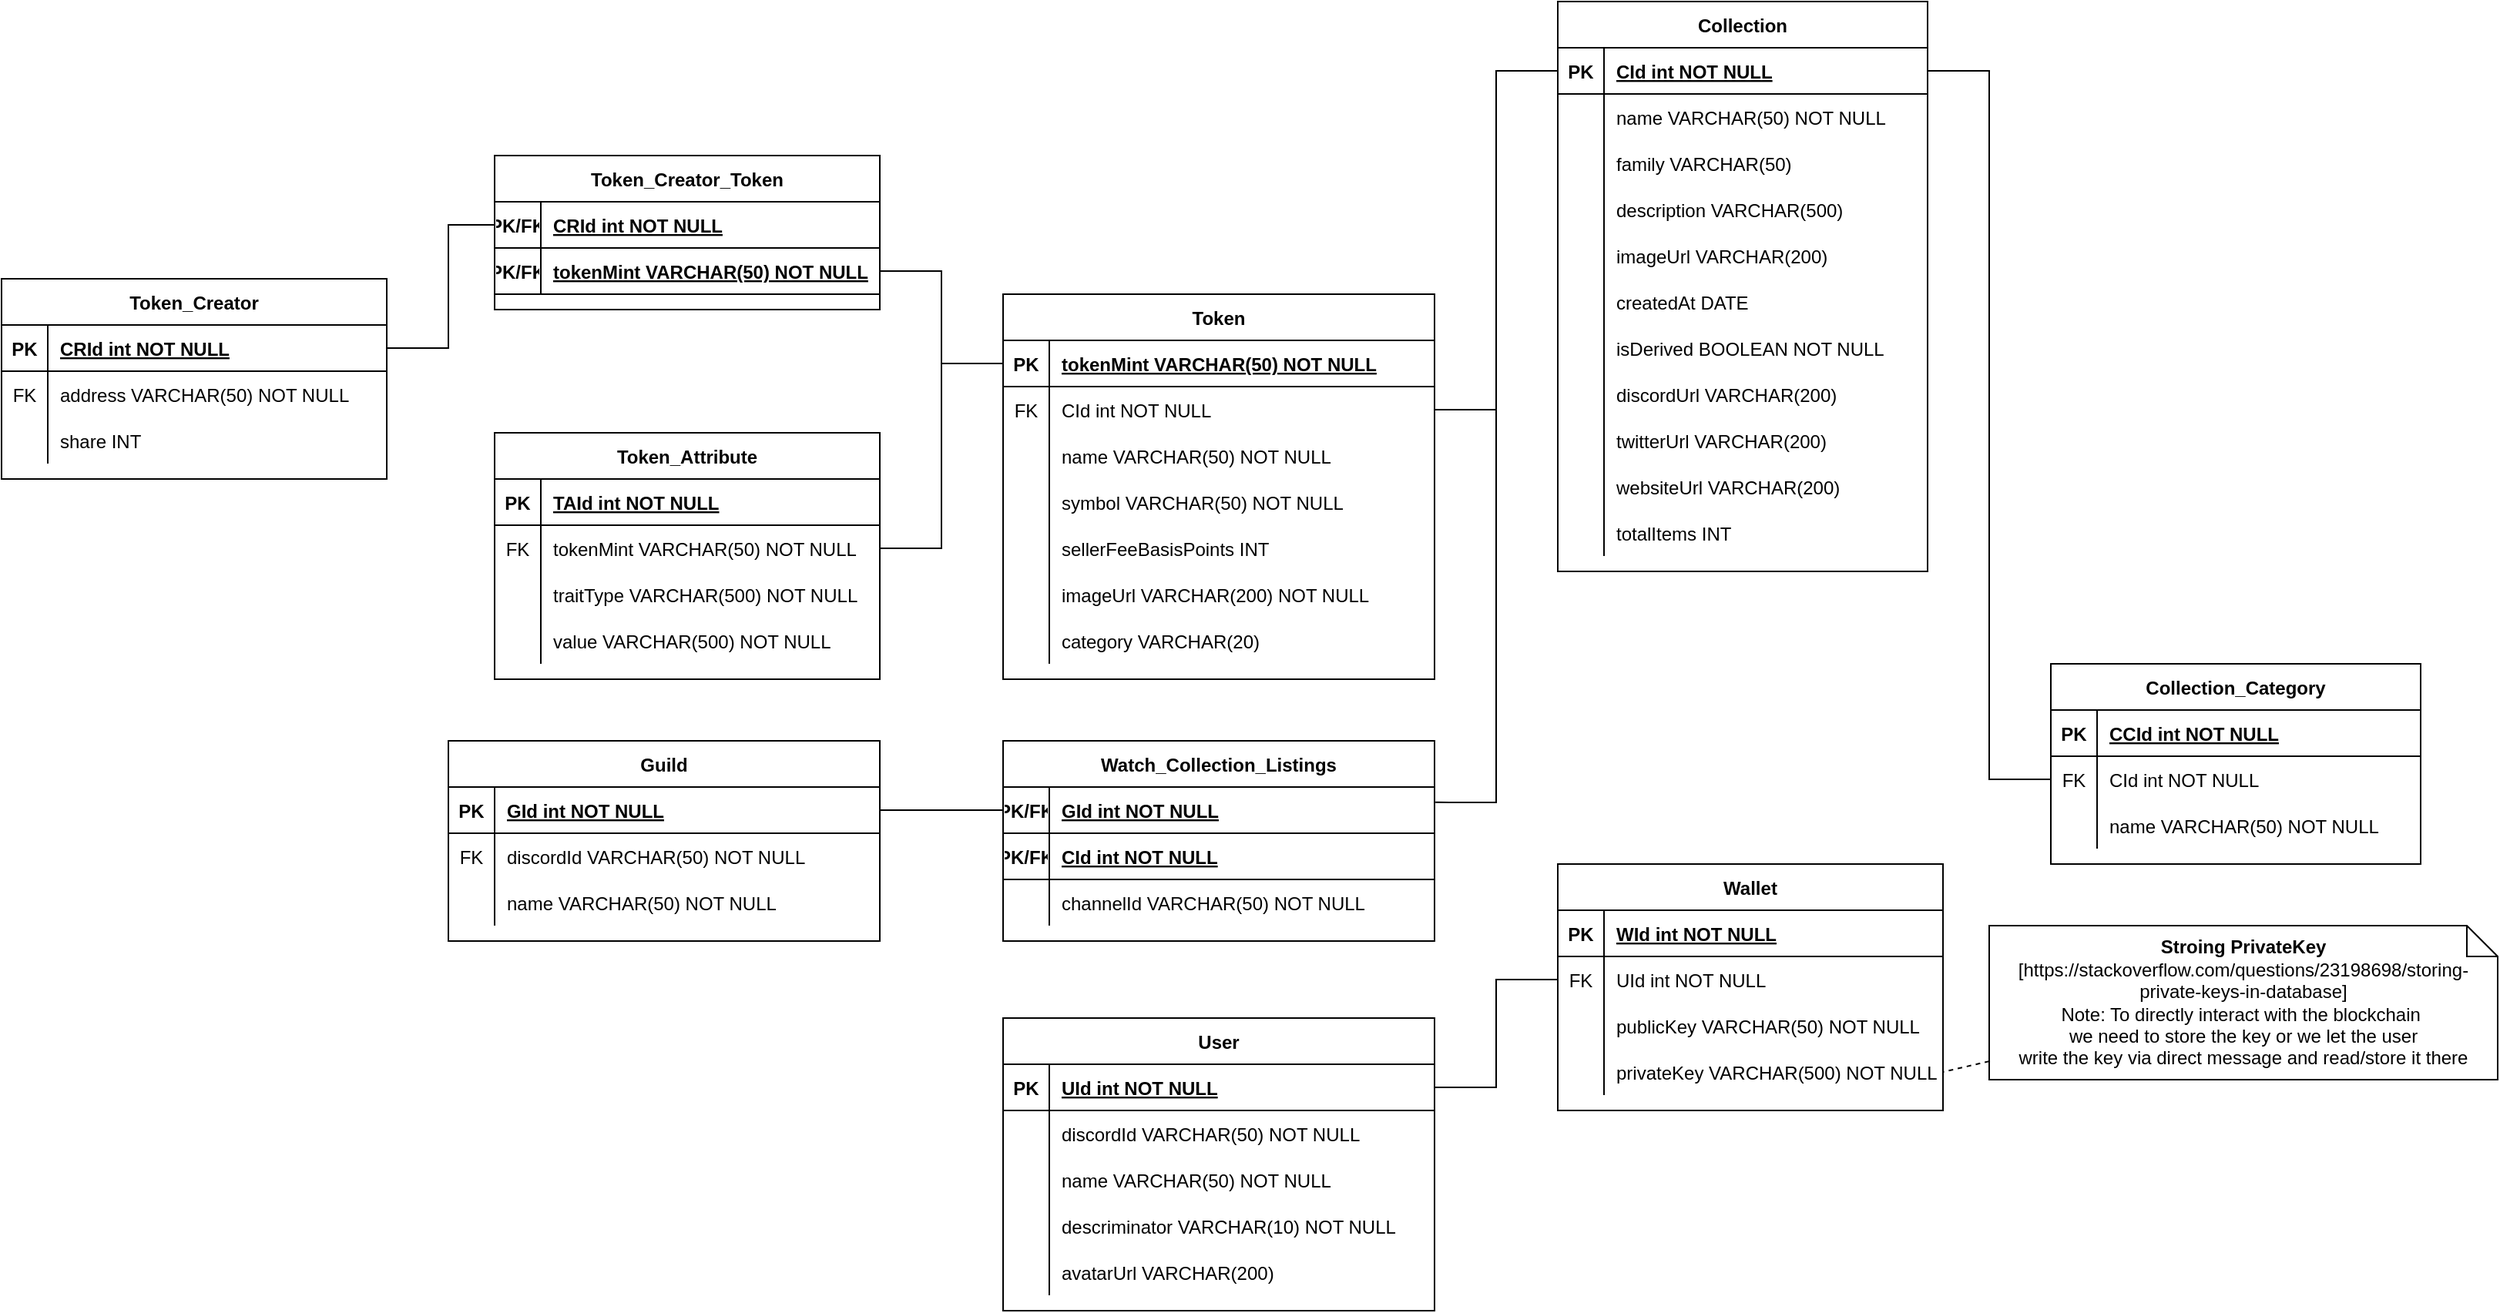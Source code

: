 <mxfile version="18.1.3" type="device"><diagram id="R2lEEEUBdFMjLlhIrx00" name="Page-1"><mxGraphModel dx="3478" dy="1081" grid="1" gridSize="10" guides="1" tooltips="1" connect="1" arrows="1" fold="1" page="1" pageScale="1" pageWidth="850" pageHeight="1100" math="0" shadow="0" extFonts="Permanent Marker^https://fonts.googleapis.com/css?family=Permanent+Marker"><root><mxCell id="0"/><mxCell id="1" parent="0"/><mxCell id="C-vyLk0tnHw3VtMMgP7b-2" value="Token" style="shape=table;startSize=30;container=1;collapsible=1;childLayout=tableLayout;fixedRows=1;rowLines=0;fontStyle=1;align=center;resizeLast=1;" parent="1" vertex="1"><mxGeometry x="-280" y="230" width="280" height="250" as="geometry"/></mxCell><mxCell id="C-vyLk0tnHw3VtMMgP7b-3" value="" style="shape=partialRectangle;collapsible=0;dropTarget=0;pointerEvents=0;fillColor=none;points=[[0,0.5],[1,0.5]];portConstraint=eastwest;top=0;left=0;right=0;bottom=1;" parent="C-vyLk0tnHw3VtMMgP7b-2" vertex="1"><mxGeometry y="30" width="280" height="30" as="geometry"/></mxCell><mxCell id="C-vyLk0tnHw3VtMMgP7b-4" value="PK" style="shape=partialRectangle;overflow=hidden;connectable=0;fillColor=none;top=0;left=0;bottom=0;right=0;fontStyle=1;" parent="C-vyLk0tnHw3VtMMgP7b-3" vertex="1"><mxGeometry width="30" height="30" as="geometry"><mxRectangle width="30" height="30" as="alternateBounds"/></mxGeometry></mxCell><mxCell id="C-vyLk0tnHw3VtMMgP7b-5" value="tokenMint VARCHAR(50) NOT NULL " style="shape=partialRectangle;overflow=hidden;connectable=0;fillColor=none;top=0;left=0;bottom=0;right=0;align=left;spacingLeft=6;fontStyle=5;" parent="C-vyLk0tnHw3VtMMgP7b-3" vertex="1"><mxGeometry x="30" width="250" height="30" as="geometry"><mxRectangle width="250" height="30" as="alternateBounds"/></mxGeometry></mxCell><mxCell id="felnD6T76NtQqNbblpja-124" value="" style="shape=tableRow;horizontal=0;startSize=0;swimlaneHead=0;swimlaneBody=0;fillColor=none;collapsible=0;dropTarget=0;points=[[0,0.5],[1,0.5]];portConstraint=eastwest;top=0;left=0;right=0;bottom=0;" parent="C-vyLk0tnHw3VtMMgP7b-2" vertex="1"><mxGeometry y="60" width="280" height="30" as="geometry"/></mxCell><mxCell id="felnD6T76NtQqNbblpja-125" value="FK" style="shape=partialRectangle;connectable=0;fillColor=none;top=0;left=0;bottom=0;right=0;fontStyle=0;overflow=hidden;" parent="felnD6T76NtQqNbblpja-124" vertex="1"><mxGeometry width="30" height="30" as="geometry"><mxRectangle width="30" height="30" as="alternateBounds"/></mxGeometry></mxCell><mxCell id="felnD6T76NtQqNbblpja-126" value="CId int NOT NULL" style="shape=partialRectangle;connectable=0;fillColor=none;top=0;left=0;bottom=0;right=0;align=left;spacingLeft=6;fontStyle=0;overflow=hidden;" parent="felnD6T76NtQqNbblpja-124" vertex="1"><mxGeometry x="30" width="250" height="30" as="geometry"><mxRectangle width="250" height="30" as="alternateBounds"/></mxGeometry></mxCell><mxCell id="C-vyLk0tnHw3VtMMgP7b-6" value="" style="shape=partialRectangle;collapsible=0;dropTarget=0;pointerEvents=0;fillColor=none;points=[[0,0.5],[1,0.5]];portConstraint=eastwest;top=0;left=0;right=0;bottom=0;" parent="C-vyLk0tnHw3VtMMgP7b-2" vertex="1"><mxGeometry y="90" width="280" height="30" as="geometry"/></mxCell><mxCell id="C-vyLk0tnHw3VtMMgP7b-7" value="" style="shape=partialRectangle;overflow=hidden;connectable=0;fillColor=none;top=0;left=0;bottom=0;right=0;" parent="C-vyLk0tnHw3VtMMgP7b-6" vertex="1"><mxGeometry width="30" height="30" as="geometry"><mxRectangle width="30" height="30" as="alternateBounds"/></mxGeometry></mxCell><mxCell id="C-vyLk0tnHw3VtMMgP7b-8" value="name VARCHAR(50) NOT NULL" style="shape=partialRectangle;overflow=hidden;connectable=0;fillColor=none;top=0;left=0;bottom=0;right=0;align=left;spacingLeft=6;" parent="C-vyLk0tnHw3VtMMgP7b-6" vertex="1"><mxGeometry x="30" width="250" height="30" as="geometry"><mxRectangle width="250" height="30" as="alternateBounds"/></mxGeometry></mxCell><mxCell id="C-vyLk0tnHw3VtMMgP7b-9" value="" style="shape=partialRectangle;collapsible=0;dropTarget=0;pointerEvents=0;fillColor=none;points=[[0,0.5],[1,0.5]];portConstraint=eastwest;top=0;left=0;right=0;bottom=0;" parent="C-vyLk0tnHw3VtMMgP7b-2" vertex="1"><mxGeometry y="120" width="280" height="30" as="geometry"/></mxCell><mxCell id="C-vyLk0tnHw3VtMMgP7b-10" value="" style="shape=partialRectangle;overflow=hidden;connectable=0;fillColor=none;top=0;left=0;bottom=0;right=0;" parent="C-vyLk0tnHw3VtMMgP7b-9" vertex="1"><mxGeometry width="30" height="30" as="geometry"><mxRectangle width="30" height="30" as="alternateBounds"/></mxGeometry></mxCell><mxCell id="C-vyLk0tnHw3VtMMgP7b-11" value="symbol VARCHAR(50) NOT NULL" style="shape=partialRectangle;overflow=hidden;connectable=0;fillColor=none;top=0;left=0;bottom=0;right=0;align=left;spacingLeft=6;" parent="C-vyLk0tnHw3VtMMgP7b-9" vertex="1"><mxGeometry x="30" width="250" height="30" as="geometry"><mxRectangle width="250" height="30" as="alternateBounds"/></mxGeometry></mxCell><mxCell id="felnD6T76NtQqNbblpja-1" value="" style="shape=partialRectangle;collapsible=0;dropTarget=0;pointerEvents=0;fillColor=none;points=[[0,0.5],[1,0.5]];portConstraint=eastwest;top=0;left=0;right=0;bottom=0;" parent="C-vyLk0tnHw3VtMMgP7b-2" vertex="1"><mxGeometry y="150" width="280" height="30" as="geometry"/></mxCell><mxCell id="felnD6T76NtQqNbblpja-2" value="" style="shape=partialRectangle;overflow=hidden;connectable=0;fillColor=none;top=0;left=0;bottom=0;right=0;" parent="felnD6T76NtQqNbblpja-1" vertex="1"><mxGeometry width="30" height="30" as="geometry"><mxRectangle width="30" height="30" as="alternateBounds"/></mxGeometry></mxCell><mxCell id="felnD6T76NtQqNbblpja-3" value="sellerFeeBasisPoints INT" style="shape=partialRectangle;overflow=hidden;connectable=0;fillColor=none;top=0;left=0;bottom=0;right=0;align=left;spacingLeft=6;" parent="felnD6T76NtQqNbblpja-1" vertex="1"><mxGeometry x="30" width="250" height="30" as="geometry"><mxRectangle width="250" height="30" as="alternateBounds"/></mxGeometry></mxCell><mxCell id="felnD6T76NtQqNbblpja-107" value="" style="shape=tableRow;horizontal=0;startSize=0;swimlaneHead=0;swimlaneBody=0;fillColor=none;collapsible=0;dropTarget=0;points=[[0,0.5],[1,0.5]];portConstraint=eastwest;top=0;left=0;right=0;bottom=0;" parent="C-vyLk0tnHw3VtMMgP7b-2" vertex="1"><mxGeometry y="180" width="280" height="30" as="geometry"/></mxCell><mxCell id="felnD6T76NtQqNbblpja-108" value="" style="shape=partialRectangle;connectable=0;fillColor=none;top=0;left=0;bottom=0;right=0;editable=1;overflow=hidden;" parent="felnD6T76NtQqNbblpja-107" vertex="1"><mxGeometry width="30" height="30" as="geometry"><mxRectangle width="30" height="30" as="alternateBounds"/></mxGeometry></mxCell><mxCell id="felnD6T76NtQqNbblpja-109" value="imageUrl VARCHAR(200) NOT NULL" style="shape=partialRectangle;connectable=0;fillColor=none;top=0;left=0;bottom=0;right=0;align=left;spacingLeft=6;overflow=hidden;" parent="felnD6T76NtQqNbblpja-107" vertex="1"><mxGeometry x="30" width="250" height="30" as="geometry"><mxRectangle width="250" height="30" as="alternateBounds"/></mxGeometry></mxCell><mxCell id="felnD6T76NtQqNbblpja-128" value="" style="shape=tableRow;horizontal=0;startSize=0;swimlaneHead=0;swimlaneBody=0;fillColor=none;collapsible=0;dropTarget=0;points=[[0,0.5],[1,0.5]];portConstraint=eastwest;top=0;left=0;right=0;bottom=0;" parent="C-vyLk0tnHw3VtMMgP7b-2" vertex="1"><mxGeometry y="210" width="280" height="30" as="geometry"/></mxCell><mxCell id="felnD6T76NtQqNbblpja-129" value="" style="shape=partialRectangle;connectable=0;fillColor=none;top=0;left=0;bottom=0;right=0;editable=1;overflow=hidden;" parent="felnD6T76NtQqNbblpja-128" vertex="1"><mxGeometry width="30" height="30" as="geometry"><mxRectangle width="30" height="30" as="alternateBounds"/></mxGeometry></mxCell><mxCell id="felnD6T76NtQqNbblpja-130" value="category VARCHAR(20)" style="shape=partialRectangle;connectable=0;fillColor=none;top=0;left=0;bottom=0;right=0;align=left;spacingLeft=6;overflow=hidden;" parent="felnD6T76NtQqNbblpja-128" vertex="1"><mxGeometry x="30" width="250" height="30" as="geometry"><mxRectangle width="250" height="30" as="alternateBounds"/></mxGeometry></mxCell><mxCell id="felnD6T76NtQqNbblpja-44" value="Collection" style="shape=table;startSize=30;container=1;collapsible=1;childLayout=tableLayout;fixedRows=1;rowLines=0;fontStyle=1;align=center;resizeLast=1;" parent="1" vertex="1"><mxGeometry x="80" y="40" width="240" height="370" as="geometry"><mxRectangle x="120" y="80" width="90" height="30" as="alternateBounds"/></mxGeometry></mxCell><mxCell id="felnD6T76NtQqNbblpja-45" value="" style="shape=partialRectangle;collapsible=0;dropTarget=0;pointerEvents=0;fillColor=none;points=[[0,0.5],[1,0.5]];portConstraint=eastwest;top=0;left=0;right=0;bottom=1;" parent="felnD6T76NtQqNbblpja-44" vertex="1"><mxGeometry y="30" width="240" height="30" as="geometry"/></mxCell><mxCell id="felnD6T76NtQqNbblpja-46" value="PK" style="shape=partialRectangle;overflow=hidden;connectable=0;fillColor=none;top=0;left=0;bottom=0;right=0;fontStyle=1;" parent="felnD6T76NtQqNbblpja-45" vertex="1"><mxGeometry width="30" height="30" as="geometry"><mxRectangle width="30" height="30" as="alternateBounds"/></mxGeometry></mxCell><mxCell id="felnD6T76NtQqNbblpja-47" value="CId int NOT NULL " style="shape=partialRectangle;overflow=hidden;connectable=0;fillColor=none;top=0;left=0;bottom=0;right=0;align=left;spacingLeft=6;fontStyle=5;" parent="felnD6T76NtQqNbblpja-45" vertex="1"><mxGeometry x="30" width="210" height="30" as="geometry"><mxRectangle width="210" height="30" as="alternateBounds"/></mxGeometry></mxCell><mxCell id="felnD6T76NtQqNbblpja-48" value="" style="shape=partialRectangle;collapsible=0;dropTarget=0;pointerEvents=0;fillColor=none;points=[[0,0.5],[1,0.5]];portConstraint=eastwest;top=0;left=0;right=0;bottom=0;" parent="felnD6T76NtQqNbblpja-44" vertex="1"><mxGeometry y="60" width="240" height="30" as="geometry"/></mxCell><mxCell id="felnD6T76NtQqNbblpja-49" value="" style="shape=partialRectangle;overflow=hidden;connectable=0;fillColor=none;top=0;left=0;bottom=0;right=0;" parent="felnD6T76NtQqNbblpja-48" vertex="1"><mxGeometry width="30" height="30" as="geometry"><mxRectangle width="30" height="30" as="alternateBounds"/></mxGeometry></mxCell><mxCell id="felnD6T76NtQqNbblpja-50" value="name VARCHAR(50) NOT NULL" style="shape=partialRectangle;overflow=hidden;connectable=0;fillColor=none;top=0;left=0;bottom=0;right=0;align=left;spacingLeft=6;" parent="felnD6T76NtQqNbblpja-48" vertex="1"><mxGeometry x="30" width="210" height="30" as="geometry"><mxRectangle width="210" height="30" as="alternateBounds"/></mxGeometry></mxCell><mxCell id="felnD6T76NtQqNbblpja-60" value="" style="shape=tableRow;horizontal=0;startSize=0;swimlaneHead=0;swimlaneBody=0;fillColor=none;collapsible=0;dropTarget=0;points=[[0,0.5],[1,0.5]];portConstraint=eastwest;top=0;left=0;right=0;bottom=0;" parent="felnD6T76NtQqNbblpja-44" vertex="1"><mxGeometry y="90" width="240" height="30" as="geometry"/></mxCell><mxCell id="felnD6T76NtQqNbblpja-61" value="" style="shape=partialRectangle;connectable=0;fillColor=none;top=0;left=0;bottom=0;right=0;editable=1;overflow=hidden;" parent="felnD6T76NtQqNbblpja-60" vertex="1"><mxGeometry width="30" height="30" as="geometry"><mxRectangle width="30" height="30" as="alternateBounds"/></mxGeometry></mxCell><mxCell id="felnD6T76NtQqNbblpja-62" value="family VARCHAR(50)" style="shape=partialRectangle;connectable=0;fillColor=none;top=0;left=0;bottom=0;right=0;align=left;spacingLeft=6;overflow=hidden;" parent="felnD6T76NtQqNbblpja-60" vertex="1"><mxGeometry x="30" width="210" height="30" as="geometry"><mxRectangle width="210" height="30" as="alternateBounds"/></mxGeometry></mxCell><mxCell id="felnD6T76NtQqNbblpja-63" value="" style="shape=tableRow;horizontal=0;startSize=0;swimlaneHead=0;swimlaneBody=0;fillColor=none;collapsible=0;dropTarget=0;points=[[0,0.5],[1,0.5]];portConstraint=eastwest;top=0;left=0;right=0;bottom=0;" parent="felnD6T76NtQqNbblpja-44" vertex="1"><mxGeometry y="120" width="240" height="30" as="geometry"/></mxCell><mxCell id="felnD6T76NtQqNbblpja-64" value="" style="shape=partialRectangle;connectable=0;fillColor=none;top=0;left=0;bottom=0;right=0;editable=1;overflow=hidden;" parent="felnD6T76NtQqNbblpja-63" vertex="1"><mxGeometry width="30" height="30" as="geometry"><mxRectangle width="30" height="30" as="alternateBounds"/></mxGeometry></mxCell><mxCell id="felnD6T76NtQqNbblpja-65" value="description VARCHAR(500)" style="shape=partialRectangle;connectable=0;fillColor=none;top=0;left=0;bottom=0;right=0;align=left;spacingLeft=6;overflow=hidden;" parent="felnD6T76NtQqNbblpja-63" vertex="1"><mxGeometry x="30" width="210" height="30" as="geometry"><mxRectangle width="210" height="30" as="alternateBounds"/></mxGeometry></mxCell><mxCell id="felnD6T76NtQqNbblpja-66" value="" style="shape=tableRow;horizontal=0;startSize=0;swimlaneHead=0;swimlaneBody=0;fillColor=none;collapsible=0;dropTarget=0;points=[[0,0.5],[1,0.5]];portConstraint=eastwest;top=0;left=0;right=0;bottom=0;" parent="felnD6T76NtQqNbblpja-44" vertex="1"><mxGeometry y="150" width="240" height="30" as="geometry"/></mxCell><mxCell id="felnD6T76NtQqNbblpja-67" value="" style="shape=partialRectangle;connectable=0;fillColor=none;top=0;left=0;bottom=0;right=0;editable=1;overflow=hidden;" parent="felnD6T76NtQqNbblpja-66" vertex="1"><mxGeometry width="30" height="30" as="geometry"><mxRectangle width="30" height="30" as="alternateBounds"/></mxGeometry></mxCell><mxCell id="felnD6T76NtQqNbblpja-68" value="imageUrl VARCHAR(200)" style="shape=partialRectangle;connectable=0;fillColor=none;top=0;left=0;bottom=0;right=0;align=left;spacingLeft=6;overflow=hidden;" parent="felnD6T76NtQqNbblpja-66" vertex="1"><mxGeometry x="30" width="210" height="30" as="geometry"><mxRectangle width="210" height="30" as="alternateBounds"/></mxGeometry></mxCell><mxCell id="felnD6T76NtQqNbblpja-69" value="" style="shape=tableRow;horizontal=0;startSize=0;swimlaneHead=0;swimlaneBody=0;fillColor=none;collapsible=0;dropTarget=0;points=[[0,0.5],[1,0.5]];portConstraint=eastwest;top=0;left=0;right=0;bottom=0;" parent="felnD6T76NtQqNbblpja-44" vertex="1"><mxGeometry y="180" width="240" height="30" as="geometry"/></mxCell><mxCell id="felnD6T76NtQqNbblpja-70" value="" style="shape=partialRectangle;connectable=0;fillColor=none;top=0;left=0;bottom=0;right=0;editable=1;overflow=hidden;" parent="felnD6T76NtQqNbblpja-69" vertex="1"><mxGeometry width="30" height="30" as="geometry"><mxRectangle width="30" height="30" as="alternateBounds"/></mxGeometry></mxCell><mxCell id="felnD6T76NtQqNbblpja-71" value="createdAt DATE" style="shape=partialRectangle;connectable=0;fillColor=none;top=0;left=0;bottom=0;right=0;align=left;spacingLeft=6;overflow=hidden;" parent="felnD6T76NtQqNbblpja-69" vertex="1"><mxGeometry x="30" width="210" height="30" as="geometry"><mxRectangle width="210" height="30" as="alternateBounds"/></mxGeometry></mxCell><mxCell id="felnD6T76NtQqNbblpja-72" value="" style="shape=tableRow;horizontal=0;startSize=0;swimlaneHead=0;swimlaneBody=0;fillColor=none;collapsible=0;dropTarget=0;points=[[0,0.5],[1,0.5]];portConstraint=eastwest;top=0;left=0;right=0;bottom=0;" parent="felnD6T76NtQqNbblpja-44" vertex="1"><mxGeometry y="210" width="240" height="30" as="geometry"/></mxCell><mxCell id="felnD6T76NtQqNbblpja-73" value="" style="shape=partialRectangle;connectable=0;fillColor=none;top=0;left=0;bottom=0;right=0;editable=1;overflow=hidden;" parent="felnD6T76NtQqNbblpja-72" vertex="1"><mxGeometry width="30" height="30" as="geometry"><mxRectangle width="30" height="30" as="alternateBounds"/></mxGeometry></mxCell><mxCell id="felnD6T76NtQqNbblpja-74" value="isDerived BOOLEAN NOT NULL" style="shape=partialRectangle;connectable=0;fillColor=none;top=0;left=0;bottom=0;right=0;align=left;spacingLeft=6;overflow=hidden;" parent="felnD6T76NtQqNbblpja-72" vertex="1"><mxGeometry x="30" width="210" height="30" as="geometry"><mxRectangle width="210" height="30" as="alternateBounds"/></mxGeometry></mxCell><mxCell id="felnD6T76NtQqNbblpja-75" value="" style="shape=tableRow;horizontal=0;startSize=0;swimlaneHead=0;swimlaneBody=0;fillColor=none;collapsible=0;dropTarget=0;points=[[0,0.5],[1,0.5]];portConstraint=eastwest;top=0;left=0;right=0;bottom=0;" parent="felnD6T76NtQqNbblpja-44" vertex="1"><mxGeometry y="240" width="240" height="30" as="geometry"/></mxCell><mxCell id="felnD6T76NtQqNbblpja-76" value="" style="shape=partialRectangle;connectable=0;fillColor=none;top=0;left=0;bottom=0;right=0;editable=1;overflow=hidden;" parent="felnD6T76NtQqNbblpja-75" vertex="1"><mxGeometry width="30" height="30" as="geometry"><mxRectangle width="30" height="30" as="alternateBounds"/></mxGeometry></mxCell><mxCell id="felnD6T76NtQqNbblpja-77" value="discordUrl VARCHAR(200)" style="shape=partialRectangle;connectable=0;fillColor=none;top=0;left=0;bottom=0;right=0;align=left;spacingLeft=6;overflow=hidden;" parent="felnD6T76NtQqNbblpja-75" vertex="1"><mxGeometry x="30" width="210" height="30" as="geometry"><mxRectangle width="210" height="30" as="alternateBounds"/></mxGeometry></mxCell><mxCell id="felnD6T76NtQqNbblpja-78" value="" style="shape=tableRow;horizontal=0;startSize=0;swimlaneHead=0;swimlaneBody=0;fillColor=none;collapsible=0;dropTarget=0;points=[[0,0.5],[1,0.5]];portConstraint=eastwest;top=0;left=0;right=0;bottom=0;" parent="felnD6T76NtQqNbblpja-44" vertex="1"><mxGeometry y="270" width="240" height="30" as="geometry"/></mxCell><mxCell id="felnD6T76NtQqNbblpja-79" value="" style="shape=partialRectangle;connectable=0;fillColor=none;top=0;left=0;bottom=0;right=0;editable=1;overflow=hidden;" parent="felnD6T76NtQqNbblpja-78" vertex="1"><mxGeometry width="30" height="30" as="geometry"><mxRectangle width="30" height="30" as="alternateBounds"/></mxGeometry></mxCell><mxCell id="felnD6T76NtQqNbblpja-80" value="twitterUrl VARCHAR(200)" style="shape=partialRectangle;connectable=0;fillColor=none;top=0;left=0;bottom=0;right=0;align=left;spacingLeft=6;overflow=hidden;" parent="felnD6T76NtQqNbblpja-78" vertex="1"><mxGeometry x="30" width="210" height="30" as="geometry"><mxRectangle width="210" height="30" as="alternateBounds"/></mxGeometry></mxCell><mxCell id="felnD6T76NtQqNbblpja-81" value="" style="shape=tableRow;horizontal=0;startSize=0;swimlaneHead=0;swimlaneBody=0;fillColor=none;collapsible=0;dropTarget=0;points=[[0,0.5],[1,0.5]];portConstraint=eastwest;top=0;left=0;right=0;bottom=0;" parent="felnD6T76NtQqNbblpja-44" vertex="1"><mxGeometry y="300" width="240" height="30" as="geometry"/></mxCell><mxCell id="felnD6T76NtQqNbblpja-82" value="" style="shape=partialRectangle;connectable=0;fillColor=none;top=0;left=0;bottom=0;right=0;editable=1;overflow=hidden;" parent="felnD6T76NtQqNbblpja-81" vertex="1"><mxGeometry width="30" height="30" as="geometry"><mxRectangle width="30" height="30" as="alternateBounds"/></mxGeometry></mxCell><mxCell id="felnD6T76NtQqNbblpja-83" value="websiteUrl VARCHAR(200)" style="shape=partialRectangle;connectable=0;fillColor=none;top=0;left=0;bottom=0;right=0;align=left;spacingLeft=6;overflow=hidden;" parent="felnD6T76NtQqNbblpja-81" vertex="1"><mxGeometry x="30" width="210" height="30" as="geometry"><mxRectangle width="210" height="30" as="alternateBounds"/></mxGeometry></mxCell><mxCell id="felnD6T76NtQqNbblpja-84" value="" style="shape=tableRow;horizontal=0;startSize=0;swimlaneHead=0;swimlaneBody=0;fillColor=none;collapsible=0;dropTarget=0;points=[[0,0.5],[1,0.5]];portConstraint=eastwest;top=0;left=0;right=0;bottom=0;" parent="felnD6T76NtQqNbblpja-44" vertex="1"><mxGeometry y="330" width="240" height="30" as="geometry"/></mxCell><mxCell id="felnD6T76NtQqNbblpja-85" value="" style="shape=partialRectangle;connectable=0;fillColor=none;top=0;left=0;bottom=0;right=0;editable=1;overflow=hidden;" parent="felnD6T76NtQqNbblpja-84" vertex="1"><mxGeometry width="30" height="30" as="geometry"><mxRectangle width="30" height="30" as="alternateBounds"/></mxGeometry></mxCell><mxCell id="felnD6T76NtQqNbblpja-86" value="totalItems INT" style="shape=partialRectangle;connectable=0;fillColor=none;top=0;left=0;bottom=0;right=0;align=left;spacingLeft=6;overflow=hidden;" parent="felnD6T76NtQqNbblpja-84" vertex="1"><mxGeometry x="30" width="210" height="30" as="geometry"><mxRectangle width="210" height="30" as="alternateBounds"/></mxGeometry></mxCell><mxCell id="felnD6T76NtQqNbblpja-87" value="Collection_Category" style="shape=table;startSize=30;container=1;collapsible=1;childLayout=tableLayout;fixedRows=1;rowLines=0;fontStyle=1;align=center;resizeLast=1;" parent="1" vertex="1"><mxGeometry x="400" y="470" width="240" height="130" as="geometry"/></mxCell><mxCell id="felnD6T76NtQqNbblpja-88" value="" style="shape=tableRow;horizontal=0;startSize=0;swimlaneHead=0;swimlaneBody=0;fillColor=none;collapsible=0;dropTarget=0;points=[[0,0.5],[1,0.5]];portConstraint=eastwest;top=0;left=0;right=0;bottom=1;" parent="felnD6T76NtQqNbblpja-87" vertex="1"><mxGeometry y="30" width="240" height="30" as="geometry"/></mxCell><mxCell id="felnD6T76NtQqNbblpja-89" value="PK" style="shape=partialRectangle;connectable=0;fillColor=none;top=0;left=0;bottom=0;right=0;fontStyle=1;overflow=hidden;" parent="felnD6T76NtQqNbblpja-88" vertex="1"><mxGeometry width="30" height="30" as="geometry"><mxRectangle width="30" height="30" as="alternateBounds"/></mxGeometry></mxCell><mxCell id="felnD6T76NtQqNbblpja-90" value="CCId int NOT NULL" style="shape=partialRectangle;connectable=0;fillColor=none;top=0;left=0;bottom=0;right=0;align=left;spacingLeft=6;fontStyle=5;overflow=hidden;" parent="felnD6T76NtQqNbblpja-88" vertex="1"><mxGeometry x="30" width="210" height="30" as="geometry"><mxRectangle width="210" height="30" as="alternateBounds"/></mxGeometry></mxCell><mxCell id="felnD6T76NtQqNbblpja-100" value="" style="shape=tableRow;horizontal=0;startSize=0;swimlaneHead=0;swimlaneBody=0;fillColor=none;collapsible=0;dropTarget=0;points=[[0,0.5],[1,0.5]];portConstraint=eastwest;top=0;left=0;right=0;bottom=0;" parent="felnD6T76NtQqNbblpja-87" vertex="1"><mxGeometry y="60" width="240" height="30" as="geometry"/></mxCell><mxCell id="felnD6T76NtQqNbblpja-101" value="FK" style="shape=partialRectangle;connectable=0;fillColor=none;top=0;left=0;bottom=0;right=0;fontStyle=0;overflow=hidden;" parent="felnD6T76NtQqNbblpja-100" vertex="1"><mxGeometry width="30" height="30" as="geometry"><mxRectangle width="30" height="30" as="alternateBounds"/></mxGeometry></mxCell><mxCell id="felnD6T76NtQqNbblpja-102" value="CId int NOT NULL" style="shape=partialRectangle;connectable=0;fillColor=none;top=0;left=0;bottom=0;right=0;align=left;spacingLeft=6;fontStyle=0;overflow=hidden;" parent="felnD6T76NtQqNbblpja-100" vertex="1"><mxGeometry x="30" width="210" height="30" as="geometry"><mxRectangle width="210" height="30" as="alternateBounds"/></mxGeometry></mxCell><mxCell id="felnD6T76NtQqNbblpja-91" value="" style="shape=tableRow;horizontal=0;startSize=0;swimlaneHead=0;swimlaneBody=0;fillColor=none;collapsible=0;dropTarget=0;points=[[0,0.5],[1,0.5]];portConstraint=eastwest;top=0;left=0;right=0;bottom=0;" parent="felnD6T76NtQqNbblpja-87" vertex="1"><mxGeometry y="90" width="240" height="30" as="geometry"/></mxCell><mxCell id="felnD6T76NtQqNbblpja-92" value="" style="shape=partialRectangle;connectable=0;fillColor=none;top=0;left=0;bottom=0;right=0;editable=1;overflow=hidden;" parent="felnD6T76NtQqNbblpja-91" vertex="1"><mxGeometry width="30" height="30" as="geometry"><mxRectangle width="30" height="30" as="alternateBounds"/></mxGeometry></mxCell><mxCell id="felnD6T76NtQqNbblpja-93" value="name VARCHAR(50) NOT NULL" style="shape=partialRectangle;connectable=0;fillColor=none;top=0;left=0;bottom=0;right=0;align=left;spacingLeft=6;overflow=hidden;" parent="felnD6T76NtQqNbblpja-91" vertex="1"><mxGeometry x="30" width="210" height="30" as="geometry"><mxRectangle width="210" height="30" as="alternateBounds"/></mxGeometry></mxCell><mxCell id="felnD6T76NtQqNbblpja-103" style="edgeStyle=orthogonalEdgeStyle;rounded=0;orthogonalLoop=1;jettySize=auto;html=1;entryX=1;entryY=0.5;entryDx=0;entryDy=0;endArrow=none;endFill=0;" parent="1" source="felnD6T76NtQqNbblpja-100" target="felnD6T76NtQqNbblpja-45" edge="1"><mxGeometry relative="1" as="geometry"/></mxCell><mxCell id="felnD6T76NtQqNbblpja-110" value="Token_Attribute" style="shape=table;startSize=30;container=1;collapsible=1;childLayout=tableLayout;fixedRows=1;rowLines=0;fontStyle=1;align=center;resizeLast=1;" parent="1" vertex="1"><mxGeometry x="-610" y="320" width="250" height="160" as="geometry"/></mxCell><mxCell id="felnD6T76NtQqNbblpja-111" value="" style="shape=tableRow;horizontal=0;startSize=0;swimlaneHead=0;swimlaneBody=0;fillColor=none;collapsible=0;dropTarget=0;points=[[0,0.5],[1,0.5]];portConstraint=eastwest;top=0;left=0;right=0;bottom=1;" parent="felnD6T76NtQqNbblpja-110" vertex="1"><mxGeometry y="30" width="250" height="30" as="geometry"/></mxCell><mxCell id="felnD6T76NtQqNbblpja-112" value="PK" style="shape=partialRectangle;connectable=0;fillColor=none;top=0;left=0;bottom=0;right=0;fontStyle=1;overflow=hidden;" parent="felnD6T76NtQqNbblpja-111" vertex="1"><mxGeometry width="30" height="30" as="geometry"><mxRectangle width="30" height="30" as="alternateBounds"/></mxGeometry></mxCell><mxCell id="felnD6T76NtQqNbblpja-113" value="TAId int NOT NULL" style="shape=partialRectangle;connectable=0;fillColor=none;top=0;left=0;bottom=0;right=0;align=left;spacingLeft=6;fontStyle=5;overflow=hidden;" parent="felnD6T76NtQqNbblpja-111" vertex="1"><mxGeometry x="30" width="220" height="30" as="geometry"><mxRectangle width="220" height="30" as="alternateBounds"/></mxGeometry></mxCell><mxCell id="felnD6T76NtQqNbblpja-114" value="" style="shape=tableRow;horizontal=0;startSize=0;swimlaneHead=0;swimlaneBody=0;fillColor=none;collapsible=0;dropTarget=0;points=[[0,0.5],[1,0.5]];portConstraint=eastwest;top=0;left=0;right=0;bottom=0;" parent="felnD6T76NtQqNbblpja-110" vertex="1"><mxGeometry y="60" width="250" height="30" as="geometry"/></mxCell><mxCell id="felnD6T76NtQqNbblpja-115" value="FK" style="shape=partialRectangle;connectable=0;fillColor=none;top=0;left=0;bottom=0;right=0;fontStyle=0;overflow=hidden;" parent="felnD6T76NtQqNbblpja-114" vertex="1"><mxGeometry width="30" height="30" as="geometry"><mxRectangle width="30" height="30" as="alternateBounds"/></mxGeometry></mxCell><mxCell id="felnD6T76NtQqNbblpja-116" value="tokenMint VARCHAR(50) NOT NULL" style="shape=partialRectangle;connectable=0;fillColor=none;top=0;left=0;bottom=0;right=0;align=left;spacingLeft=6;fontStyle=0;overflow=hidden;" parent="felnD6T76NtQqNbblpja-114" vertex="1"><mxGeometry x="30" width="220" height="30" as="geometry"><mxRectangle width="220" height="30" as="alternateBounds"/></mxGeometry></mxCell><mxCell id="felnD6T76NtQqNbblpja-117" value="" style="shape=tableRow;horizontal=0;startSize=0;swimlaneHead=0;swimlaneBody=0;fillColor=none;collapsible=0;dropTarget=0;points=[[0,0.5],[1,0.5]];portConstraint=eastwest;top=0;left=0;right=0;bottom=0;" parent="felnD6T76NtQqNbblpja-110" vertex="1"><mxGeometry y="90" width="250" height="30" as="geometry"/></mxCell><mxCell id="felnD6T76NtQqNbblpja-118" value="" style="shape=partialRectangle;connectable=0;fillColor=none;top=0;left=0;bottom=0;right=0;editable=1;overflow=hidden;" parent="felnD6T76NtQqNbblpja-117" vertex="1"><mxGeometry width="30" height="30" as="geometry"><mxRectangle width="30" height="30" as="alternateBounds"/></mxGeometry></mxCell><mxCell id="felnD6T76NtQqNbblpja-119" value="traitType VARCHAR(500) NOT NULL" style="shape=partialRectangle;connectable=0;fillColor=none;top=0;left=0;bottom=0;right=0;align=left;spacingLeft=6;overflow=hidden;" parent="felnD6T76NtQqNbblpja-117" vertex="1"><mxGeometry x="30" width="220" height="30" as="geometry"><mxRectangle width="220" height="30" as="alternateBounds"/></mxGeometry></mxCell><mxCell id="felnD6T76NtQqNbblpja-120" value="" style="shape=tableRow;horizontal=0;startSize=0;swimlaneHead=0;swimlaneBody=0;fillColor=none;collapsible=0;dropTarget=0;points=[[0,0.5],[1,0.5]];portConstraint=eastwest;top=0;left=0;right=0;bottom=0;" parent="felnD6T76NtQqNbblpja-110" vertex="1"><mxGeometry y="120" width="250" height="30" as="geometry"/></mxCell><mxCell id="felnD6T76NtQqNbblpja-121" value="" style="shape=partialRectangle;connectable=0;fillColor=none;top=0;left=0;bottom=0;right=0;editable=1;overflow=hidden;" parent="felnD6T76NtQqNbblpja-120" vertex="1"><mxGeometry width="30" height="30" as="geometry"><mxRectangle width="30" height="30" as="alternateBounds"/></mxGeometry></mxCell><mxCell id="felnD6T76NtQqNbblpja-122" value="value VARCHAR(500) NOT NULL" style="shape=partialRectangle;connectable=0;fillColor=none;top=0;left=0;bottom=0;right=0;align=left;spacingLeft=6;overflow=hidden;" parent="felnD6T76NtQqNbblpja-120" vertex="1"><mxGeometry x="30" width="220" height="30" as="geometry"><mxRectangle width="220" height="30" as="alternateBounds"/></mxGeometry></mxCell><mxCell id="felnD6T76NtQqNbblpja-123" style="edgeStyle=orthogonalEdgeStyle;rounded=0;orthogonalLoop=1;jettySize=auto;html=1;entryX=1;entryY=0.5;entryDx=0;entryDy=0;endArrow=none;endFill=0;exitX=0;exitY=0.5;exitDx=0;exitDy=0;" parent="1" source="C-vyLk0tnHw3VtMMgP7b-3" target="felnD6T76NtQqNbblpja-114" edge="1"><mxGeometry relative="1" as="geometry"><Array as="points"><mxPoint x="-320" y="275"/><mxPoint x="-320" y="395"/></Array></mxGeometry></mxCell><mxCell id="felnD6T76NtQqNbblpja-127" style="edgeStyle=orthogonalEdgeStyle;rounded=0;orthogonalLoop=1;jettySize=auto;html=1;entryX=0;entryY=0.5;entryDx=0;entryDy=0;endArrow=none;endFill=0;" parent="1" source="felnD6T76NtQqNbblpja-124" target="felnD6T76NtQqNbblpja-45" edge="1"><mxGeometry relative="1" as="geometry"><Array as="points"><mxPoint x="40" y="305"/><mxPoint x="40" y="85"/></Array></mxGeometry></mxCell><mxCell id="felnD6T76NtQqNbblpja-131" value="Token_Creator" style="shape=table;startSize=30;container=1;collapsible=1;childLayout=tableLayout;fixedRows=1;rowLines=0;fontStyle=1;align=center;resizeLast=1;" parent="1" vertex="1"><mxGeometry x="-930" y="220" width="250" height="130" as="geometry"/></mxCell><mxCell id="felnD6T76NtQqNbblpja-132" value="" style="shape=tableRow;horizontal=0;startSize=0;swimlaneHead=0;swimlaneBody=0;fillColor=none;collapsible=0;dropTarget=0;points=[[0,0.5],[1,0.5]];portConstraint=eastwest;top=0;left=0;right=0;bottom=1;" parent="felnD6T76NtQqNbblpja-131" vertex="1"><mxGeometry y="30" width="250" height="30" as="geometry"/></mxCell><mxCell id="felnD6T76NtQqNbblpja-133" value="PK" style="shape=partialRectangle;connectable=0;fillColor=none;top=0;left=0;bottom=0;right=0;fontStyle=1;overflow=hidden;" parent="felnD6T76NtQqNbblpja-132" vertex="1"><mxGeometry width="30" height="30" as="geometry"><mxRectangle width="30" height="30" as="alternateBounds"/></mxGeometry></mxCell><mxCell id="felnD6T76NtQqNbblpja-134" value="CRId int NOT NULL" style="shape=partialRectangle;connectable=0;fillColor=none;top=0;left=0;bottom=0;right=0;align=left;spacingLeft=6;fontStyle=5;overflow=hidden;" parent="felnD6T76NtQqNbblpja-132" vertex="1"><mxGeometry x="30" width="220" height="30" as="geometry"><mxRectangle width="220" height="30" as="alternateBounds"/></mxGeometry></mxCell><mxCell id="felnD6T76NtQqNbblpja-135" value="" style="shape=tableRow;horizontal=0;startSize=0;swimlaneHead=0;swimlaneBody=0;fillColor=none;collapsible=0;dropTarget=0;points=[[0,0.5],[1,0.5]];portConstraint=eastwest;top=0;left=0;right=0;bottom=0;" parent="felnD6T76NtQqNbblpja-131" vertex="1"><mxGeometry y="60" width="250" height="30" as="geometry"/></mxCell><mxCell id="felnD6T76NtQqNbblpja-136" value="FK" style="shape=partialRectangle;connectable=0;fillColor=none;top=0;left=0;bottom=0;right=0;fontStyle=0;overflow=hidden;" parent="felnD6T76NtQqNbblpja-135" vertex="1"><mxGeometry width="30" height="30" as="geometry"><mxRectangle width="30" height="30" as="alternateBounds"/></mxGeometry></mxCell><mxCell id="felnD6T76NtQqNbblpja-137" value="address VARCHAR(50) NOT NULL" style="shape=partialRectangle;connectable=0;fillColor=none;top=0;left=0;bottom=0;right=0;align=left;spacingLeft=6;fontStyle=0;overflow=hidden;" parent="felnD6T76NtQqNbblpja-135" vertex="1"><mxGeometry x="30" width="220" height="30" as="geometry"><mxRectangle width="220" height="30" as="alternateBounds"/></mxGeometry></mxCell><mxCell id="felnD6T76NtQqNbblpja-138" value="" style="shape=tableRow;horizontal=0;startSize=0;swimlaneHead=0;swimlaneBody=0;fillColor=none;collapsible=0;dropTarget=0;points=[[0,0.5],[1,0.5]];portConstraint=eastwest;top=0;left=0;right=0;bottom=0;" parent="felnD6T76NtQqNbblpja-131" vertex="1"><mxGeometry y="90" width="250" height="30" as="geometry"/></mxCell><mxCell id="felnD6T76NtQqNbblpja-139" value="" style="shape=partialRectangle;connectable=0;fillColor=none;top=0;left=0;bottom=0;right=0;editable=1;overflow=hidden;" parent="felnD6T76NtQqNbblpja-138" vertex="1"><mxGeometry width="30" height="30" as="geometry"><mxRectangle width="30" height="30" as="alternateBounds"/></mxGeometry></mxCell><mxCell id="felnD6T76NtQqNbblpja-140" value="share INT" style="shape=partialRectangle;connectable=0;fillColor=none;top=0;left=0;bottom=0;right=0;align=left;spacingLeft=6;overflow=hidden;" parent="felnD6T76NtQqNbblpja-138" vertex="1"><mxGeometry x="30" width="220" height="30" as="geometry"><mxRectangle width="220" height="30" as="alternateBounds"/></mxGeometry></mxCell><mxCell id="felnD6T76NtQqNbblpja-157" style="edgeStyle=orthogonalEdgeStyle;rounded=0;orthogonalLoop=1;jettySize=auto;html=1;entryX=0;entryY=0.5;entryDx=0;entryDy=0;endArrow=none;endFill=0;exitX=1;exitY=0.5;exitDx=0;exitDy=0;" parent="1" source="felnD6T76NtQqNbblpja-154" target="C-vyLk0tnHw3VtMMgP7b-3" edge="1"><mxGeometry relative="1" as="geometry"><Array as="points"><mxPoint x="-320" y="215"/><mxPoint x="-320" y="275"/></Array></mxGeometry></mxCell><mxCell id="felnD6T76NtQqNbblpja-144" value="Token_Creator_Token" style="shape=table;startSize=30;container=1;collapsible=1;childLayout=tableLayout;fixedRows=1;rowLines=0;fontStyle=1;align=center;resizeLast=1;" parent="1" vertex="1"><mxGeometry x="-610" y="140" width="250" height="100" as="geometry"/></mxCell><mxCell id="felnD6T76NtQqNbblpja-145" value="" style="shape=tableRow;horizontal=0;startSize=0;swimlaneHead=0;swimlaneBody=0;fillColor=none;collapsible=0;dropTarget=0;points=[[0,0.5],[1,0.5]];portConstraint=eastwest;top=0;left=0;right=0;bottom=1;" parent="felnD6T76NtQqNbblpja-144" vertex="1"><mxGeometry y="30" width="250" height="30" as="geometry"/></mxCell><mxCell id="felnD6T76NtQqNbblpja-146" value="PK/FK" style="shape=partialRectangle;connectable=0;fillColor=none;top=0;left=0;bottom=0;right=0;fontStyle=1;overflow=hidden;" parent="felnD6T76NtQqNbblpja-145" vertex="1"><mxGeometry width="30" height="30" as="geometry"><mxRectangle width="30" height="30" as="alternateBounds"/></mxGeometry></mxCell><mxCell id="felnD6T76NtQqNbblpja-147" value="CRId int NOT NULL" style="shape=partialRectangle;connectable=0;fillColor=none;top=0;left=0;bottom=0;right=0;align=left;spacingLeft=6;fontStyle=5;overflow=hidden;" parent="felnD6T76NtQqNbblpja-145" vertex="1"><mxGeometry x="30" width="220" height="30" as="geometry"><mxRectangle width="220" height="30" as="alternateBounds"/></mxGeometry></mxCell><mxCell id="felnD6T76NtQqNbblpja-154" value="" style="shape=tableRow;horizontal=0;startSize=0;swimlaneHead=0;swimlaneBody=0;fillColor=none;collapsible=0;dropTarget=0;points=[[0,0.5],[1,0.5]];portConstraint=eastwest;top=0;left=0;right=0;bottom=1;" parent="felnD6T76NtQqNbblpja-144" vertex="1"><mxGeometry y="60" width="250" height="30" as="geometry"/></mxCell><mxCell id="felnD6T76NtQqNbblpja-155" value="PK/FK" style="shape=partialRectangle;connectable=0;fillColor=none;top=0;left=0;bottom=0;right=0;fontStyle=1;overflow=hidden;" parent="felnD6T76NtQqNbblpja-154" vertex="1"><mxGeometry width="30" height="30" as="geometry"><mxRectangle width="30" height="30" as="alternateBounds"/></mxGeometry></mxCell><mxCell id="felnD6T76NtQqNbblpja-156" value="tokenMint VARCHAR(50) NOT NULL" style="shape=partialRectangle;connectable=0;fillColor=none;top=0;left=0;bottom=0;right=0;align=left;spacingLeft=6;fontStyle=5;overflow=hidden;" parent="felnD6T76NtQqNbblpja-154" vertex="1"><mxGeometry x="30" width="220" height="30" as="geometry"><mxRectangle width="220" height="30" as="alternateBounds"/></mxGeometry></mxCell><mxCell id="felnD6T76NtQqNbblpja-158" style="edgeStyle=orthogonalEdgeStyle;rounded=0;orthogonalLoop=1;jettySize=auto;html=1;entryX=1;entryY=0.5;entryDx=0;entryDy=0;endArrow=none;endFill=0;" parent="1" source="felnD6T76NtQqNbblpja-145" target="felnD6T76NtQqNbblpja-132" edge="1"><mxGeometry relative="1" as="geometry"><Array as="points"><mxPoint x="-640" y="185"/><mxPoint x="-640" y="265"/></Array></mxGeometry></mxCell><mxCell id="felnD6T76NtQqNbblpja-159" value="Wallet" style="shape=table;startSize=30;container=1;collapsible=1;childLayout=tableLayout;fixedRows=1;rowLines=0;fontStyle=1;align=center;resizeLast=1;" parent="1" vertex="1"><mxGeometry x="80" y="600" width="250" height="160" as="geometry"/></mxCell><mxCell id="felnD6T76NtQqNbblpja-160" value="" style="shape=tableRow;horizontal=0;startSize=0;swimlaneHead=0;swimlaneBody=0;fillColor=none;collapsible=0;dropTarget=0;points=[[0,0.5],[1,0.5]];portConstraint=eastwest;top=0;left=0;right=0;bottom=1;" parent="felnD6T76NtQqNbblpja-159" vertex="1"><mxGeometry y="30" width="250" height="30" as="geometry"/></mxCell><mxCell id="felnD6T76NtQqNbblpja-161" value="PK" style="shape=partialRectangle;connectable=0;fillColor=none;top=0;left=0;bottom=0;right=0;fontStyle=1;overflow=hidden;" parent="felnD6T76NtQqNbblpja-160" vertex="1"><mxGeometry width="30" height="30" as="geometry"><mxRectangle width="30" height="30" as="alternateBounds"/></mxGeometry></mxCell><mxCell id="felnD6T76NtQqNbblpja-162" value="WId int NOT NULL" style="shape=partialRectangle;connectable=0;fillColor=none;top=0;left=0;bottom=0;right=0;align=left;spacingLeft=6;fontStyle=5;overflow=hidden;" parent="felnD6T76NtQqNbblpja-160" vertex="1"><mxGeometry x="30" width="220" height="30" as="geometry"><mxRectangle width="220" height="30" as="alternateBounds"/></mxGeometry></mxCell><mxCell id="felnD6T76NtQqNbblpja-175" value="" style="shape=tableRow;horizontal=0;startSize=0;swimlaneHead=0;swimlaneBody=0;fillColor=none;collapsible=0;dropTarget=0;points=[[0,0.5],[1,0.5]];portConstraint=eastwest;top=0;left=0;right=0;bottom=0;" parent="felnD6T76NtQqNbblpja-159" vertex="1"><mxGeometry y="60" width="250" height="30" as="geometry"/></mxCell><mxCell id="felnD6T76NtQqNbblpja-176" value="FK" style="shape=partialRectangle;connectable=0;fillColor=none;top=0;left=0;bottom=0;right=0;fontStyle=0;overflow=hidden;" parent="felnD6T76NtQqNbblpja-175" vertex="1"><mxGeometry width="30" height="30" as="geometry"><mxRectangle width="30" height="30" as="alternateBounds"/></mxGeometry></mxCell><mxCell id="felnD6T76NtQqNbblpja-177" value="UId int NOT NULL" style="shape=partialRectangle;connectable=0;fillColor=none;top=0;left=0;bottom=0;right=0;align=left;spacingLeft=6;fontStyle=0;overflow=hidden;" parent="felnD6T76NtQqNbblpja-175" vertex="1"><mxGeometry x="30" width="220" height="30" as="geometry"><mxRectangle width="220" height="30" as="alternateBounds"/></mxGeometry></mxCell><mxCell id="felnD6T76NtQqNbblpja-163" value="" style="shape=tableRow;horizontal=0;startSize=0;swimlaneHead=0;swimlaneBody=0;fillColor=none;collapsible=0;dropTarget=0;points=[[0,0.5],[1,0.5]];portConstraint=eastwest;top=0;left=0;right=0;bottom=0;" parent="felnD6T76NtQqNbblpja-159" vertex="1"><mxGeometry y="90" width="250" height="30" as="geometry"/></mxCell><mxCell id="felnD6T76NtQqNbblpja-164" value="" style="shape=partialRectangle;connectable=0;fillColor=none;top=0;left=0;bottom=0;right=0;fontStyle=0;overflow=hidden;" parent="felnD6T76NtQqNbblpja-163" vertex="1"><mxGeometry width="30" height="30" as="geometry"><mxRectangle width="30" height="30" as="alternateBounds"/></mxGeometry></mxCell><mxCell id="felnD6T76NtQqNbblpja-165" value="publicKey VARCHAR(50) NOT NULL" style="shape=partialRectangle;connectable=0;fillColor=none;top=0;left=0;bottom=0;right=0;align=left;spacingLeft=6;fontStyle=0;overflow=hidden;" parent="felnD6T76NtQqNbblpja-163" vertex="1"><mxGeometry x="30" width="220" height="30" as="geometry"><mxRectangle width="220" height="30" as="alternateBounds"/></mxGeometry></mxCell><mxCell id="felnD6T76NtQqNbblpja-166" value="" style="shape=tableRow;horizontal=0;startSize=0;swimlaneHead=0;swimlaneBody=0;fillColor=none;collapsible=0;dropTarget=0;points=[[0,0.5],[1,0.5]];portConstraint=eastwest;top=0;left=0;right=0;bottom=0;" parent="felnD6T76NtQqNbblpja-159" vertex="1"><mxGeometry y="120" width="250" height="30" as="geometry"/></mxCell><mxCell id="felnD6T76NtQqNbblpja-167" value="" style="shape=partialRectangle;connectable=0;fillColor=none;top=0;left=0;bottom=0;right=0;editable=1;overflow=hidden;" parent="felnD6T76NtQqNbblpja-166" vertex="1"><mxGeometry width="30" height="30" as="geometry"><mxRectangle width="30" height="30" as="alternateBounds"/></mxGeometry></mxCell><mxCell id="felnD6T76NtQqNbblpja-168" value="privateKey VARCHAR(500) NOT NULL" style="shape=partialRectangle;connectable=0;fillColor=none;top=0;left=0;bottom=0;right=0;align=left;spacingLeft=6;overflow=hidden;" parent="felnD6T76NtQqNbblpja-166" vertex="1"><mxGeometry x="30" width="220" height="30" as="geometry"><mxRectangle width="220" height="30" as="alternateBounds"/></mxGeometry></mxCell><mxCell id="felnD6T76NtQqNbblpja-192" style="rounded=0;orthogonalLoop=1;jettySize=auto;html=1;entryX=1;entryY=0.5;entryDx=0;entryDy=0;endArrow=none;endFill=0;dashed=1;" parent="1" source="felnD6T76NtQqNbblpja-172" target="felnD6T76NtQqNbblpja-166" edge="1"><mxGeometry relative="1" as="geometry"/></mxCell><mxCell id="felnD6T76NtQqNbblpja-172" value="&lt;b&gt;Stroing PrivateKey&lt;/b&gt;&lt;br&gt;[https://stackoverflow.com/questions/23198698/storing-private-keys-in-database]&lt;br&gt;Note: To directly interact with the blockchain&amp;nbsp;&lt;br&gt;we need to store the key or we let the user&lt;br&gt;write the key via direct message and read/store it there" style="shape=note;size=20;whiteSpace=wrap;html=1;" parent="1" vertex="1"><mxGeometry x="360" y="640" width="330" height="100" as="geometry"/></mxCell><mxCell id="felnD6T76NtQqNbblpja-178" value="User" style="shape=table;startSize=30;container=1;collapsible=1;childLayout=tableLayout;fixedRows=1;rowLines=0;fontStyle=1;align=center;resizeLast=1;" parent="1" vertex="1"><mxGeometry x="-280" y="700" width="280" height="190" as="geometry"/></mxCell><mxCell id="felnD6T76NtQqNbblpja-179" value="" style="shape=tableRow;horizontal=0;startSize=0;swimlaneHead=0;swimlaneBody=0;fillColor=none;collapsible=0;dropTarget=0;points=[[0,0.5],[1,0.5]];portConstraint=eastwest;top=0;left=0;right=0;bottom=1;" parent="felnD6T76NtQqNbblpja-178" vertex="1"><mxGeometry y="30" width="280" height="30" as="geometry"/></mxCell><mxCell id="felnD6T76NtQqNbblpja-180" value="PK" style="shape=partialRectangle;connectable=0;fillColor=none;top=0;left=0;bottom=0;right=0;fontStyle=1;overflow=hidden;" parent="felnD6T76NtQqNbblpja-179" vertex="1"><mxGeometry width="30" height="30" as="geometry"><mxRectangle width="30" height="30" as="alternateBounds"/></mxGeometry></mxCell><mxCell id="felnD6T76NtQqNbblpja-181" value="UId int NOT NULL" style="shape=partialRectangle;connectable=0;fillColor=none;top=0;left=0;bottom=0;right=0;align=left;spacingLeft=6;fontStyle=5;overflow=hidden;" parent="felnD6T76NtQqNbblpja-179" vertex="1"><mxGeometry x="30" width="250" height="30" as="geometry"><mxRectangle width="250" height="30" as="alternateBounds"/></mxGeometry></mxCell><mxCell id="felnD6T76NtQqNbblpja-185" value="" style="shape=tableRow;horizontal=0;startSize=0;swimlaneHead=0;swimlaneBody=0;fillColor=none;collapsible=0;dropTarget=0;points=[[0,0.5],[1,0.5]];portConstraint=eastwest;top=0;left=0;right=0;bottom=0;" parent="felnD6T76NtQqNbblpja-178" vertex="1"><mxGeometry y="60" width="280" height="30" as="geometry"/></mxCell><mxCell id="felnD6T76NtQqNbblpja-186" value="" style="shape=partialRectangle;connectable=0;fillColor=none;top=0;left=0;bottom=0;right=0;fontStyle=0;overflow=hidden;" parent="felnD6T76NtQqNbblpja-185" vertex="1"><mxGeometry width="30" height="30" as="geometry"><mxRectangle width="30" height="30" as="alternateBounds"/></mxGeometry></mxCell><mxCell id="felnD6T76NtQqNbblpja-187" value="discordId VARCHAR(50) NOT NULL" style="shape=partialRectangle;connectable=0;fillColor=none;top=0;left=0;bottom=0;right=0;align=left;spacingLeft=6;fontStyle=0;overflow=hidden;" parent="felnD6T76NtQqNbblpja-185" vertex="1"><mxGeometry x="30" width="250" height="30" as="geometry"><mxRectangle width="250" height="30" as="alternateBounds"/></mxGeometry></mxCell><mxCell id="felnD6T76NtQqNbblpja-188" value="" style="shape=tableRow;horizontal=0;startSize=0;swimlaneHead=0;swimlaneBody=0;fillColor=none;collapsible=0;dropTarget=0;points=[[0,0.5],[1,0.5]];portConstraint=eastwest;top=0;left=0;right=0;bottom=0;" parent="felnD6T76NtQqNbblpja-178" vertex="1"><mxGeometry y="90" width="280" height="30" as="geometry"/></mxCell><mxCell id="felnD6T76NtQqNbblpja-189" value="" style="shape=partialRectangle;connectable=0;fillColor=none;top=0;left=0;bottom=0;right=0;editable=1;overflow=hidden;" parent="felnD6T76NtQqNbblpja-188" vertex="1"><mxGeometry width="30" height="30" as="geometry"><mxRectangle width="30" height="30" as="alternateBounds"/></mxGeometry></mxCell><mxCell id="felnD6T76NtQqNbblpja-190" value="name VARCHAR(50) NOT NULL" style="shape=partialRectangle;connectable=0;fillColor=none;top=0;left=0;bottom=0;right=0;align=left;spacingLeft=6;overflow=hidden;" parent="felnD6T76NtQqNbblpja-188" vertex="1"><mxGeometry x="30" width="250" height="30" as="geometry"><mxRectangle width="250" height="30" as="alternateBounds"/></mxGeometry></mxCell><mxCell id="felnD6T76NtQqNbblpja-193" value="" style="shape=tableRow;horizontal=0;startSize=0;swimlaneHead=0;swimlaneBody=0;fillColor=none;collapsible=0;dropTarget=0;points=[[0,0.5],[1,0.5]];portConstraint=eastwest;top=0;left=0;right=0;bottom=0;" parent="felnD6T76NtQqNbblpja-178" vertex="1"><mxGeometry y="120" width="280" height="30" as="geometry"/></mxCell><mxCell id="felnD6T76NtQqNbblpja-194" value="" style="shape=partialRectangle;connectable=0;fillColor=none;top=0;left=0;bottom=0;right=0;editable=1;overflow=hidden;" parent="felnD6T76NtQqNbblpja-193" vertex="1"><mxGeometry width="30" height="30" as="geometry"><mxRectangle width="30" height="30" as="alternateBounds"/></mxGeometry></mxCell><mxCell id="felnD6T76NtQqNbblpja-195" value="descriminator VARCHAR(10) NOT NULL" style="shape=partialRectangle;connectable=0;fillColor=none;top=0;left=0;bottom=0;right=0;align=left;spacingLeft=6;overflow=hidden;" parent="felnD6T76NtQqNbblpja-193" vertex="1"><mxGeometry x="30" width="250" height="30" as="geometry"><mxRectangle width="250" height="30" as="alternateBounds"/></mxGeometry></mxCell><mxCell id="felnD6T76NtQqNbblpja-197" value="" style="shape=tableRow;horizontal=0;startSize=0;swimlaneHead=0;swimlaneBody=0;fillColor=none;collapsible=0;dropTarget=0;points=[[0,0.5],[1,0.5]];portConstraint=eastwest;top=0;left=0;right=0;bottom=0;" parent="felnD6T76NtQqNbblpja-178" vertex="1"><mxGeometry y="150" width="280" height="30" as="geometry"/></mxCell><mxCell id="felnD6T76NtQqNbblpja-198" value="" style="shape=partialRectangle;connectable=0;fillColor=none;top=0;left=0;bottom=0;right=0;fontStyle=0;overflow=hidden;" parent="felnD6T76NtQqNbblpja-197" vertex="1"><mxGeometry width="30" height="30" as="geometry"><mxRectangle width="30" height="30" as="alternateBounds"/></mxGeometry></mxCell><mxCell id="felnD6T76NtQqNbblpja-199" value="avatarUrl VARCHAR(200)" style="shape=partialRectangle;connectable=0;fillColor=none;top=0;left=0;bottom=0;right=0;align=left;spacingLeft=6;fontStyle=0;overflow=hidden;" parent="felnD6T76NtQqNbblpja-197" vertex="1"><mxGeometry x="30" width="250" height="30" as="geometry"><mxRectangle width="250" height="30" as="alternateBounds"/></mxGeometry></mxCell><mxCell id="felnD6T76NtQqNbblpja-191" style="edgeStyle=orthogonalEdgeStyle;rounded=0;orthogonalLoop=1;jettySize=auto;html=1;entryX=1;entryY=0.5;entryDx=0;entryDy=0;endArrow=none;endFill=0;" parent="1" source="felnD6T76NtQqNbblpja-175" target="felnD6T76NtQqNbblpja-179" edge="1"><mxGeometry relative="1" as="geometry"/></mxCell><mxCell id="felnD6T76NtQqNbblpja-200" value="Guild" style="shape=table;startSize=30;container=1;collapsible=1;childLayout=tableLayout;fixedRows=1;rowLines=0;fontStyle=1;align=center;resizeLast=1;" parent="1" vertex="1"><mxGeometry x="-640" y="520" width="280" height="130" as="geometry"/></mxCell><mxCell id="felnD6T76NtQqNbblpja-201" value="" style="shape=tableRow;horizontal=0;startSize=0;swimlaneHead=0;swimlaneBody=0;fillColor=none;collapsible=0;dropTarget=0;points=[[0,0.5],[1,0.5]];portConstraint=eastwest;top=0;left=0;right=0;bottom=1;" parent="felnD6T76NtQqNbblpja-200" vertex="1"><mxGeometry y="30" width="280" height="30" as="geometry"/></mxCell><mxCell id="felnD6T76NtQqNbblpja-202" value="PK" style="shape=partialRectangle;connectable=0;fillColor=none;top=0;left=0;bottom=0;right=0;fontStyle=1;overflow=hidden;" parent="felnD6T76NtQqNbblpja-201" vertex="1"><mxGeometry width="30" height="30" as="geometry"><mxRectangle width="30" height="30" as="alternateBounds"/></mxGeometry></mxCell><mxCell id="felnD6T76NtQqNbblpja-203" value="GId int NOT NULL" style="shape=partialRectangle;connectable=0;fillColor=none;top=0;left=0;bottom=0;right=0;align=left;spacingLeft=6;fontStyle=5;overflow=hidden;" parent="felnD6T76NtQqNbblpja-201" vertex="1"><mxGeometry x="30" width="250" height="30" as="geometry"><mxRectangle width="250" height="30" as="alternateBounds"/></mxGeometry></mxCell><mxCell id="felnD6T76NtQqNbblpja-204" value="" style="shape=tableRow;horizontal=0;startSize=0;swimlaneHead=0;swimlaneBody=0;fillColor=none;collapsible=0;dropTarget=0;points=[[0,0.5],[1,0.5]];portConstraint=eastwest;top=0;left=0;right=0;bottom=0;" parent="felnD6T76NtQqNbblpja-200" vertex="1"><mxGeometry y="60" width="280" height="30" as="geometry"/></mxCell><mxCell id="felnD6T76NtQqNbblpja-205" value="FK" style="shape=partialRectangle;connectable=0;fillColor=none;top=0;left=0;bottom=0;right=0;fontStyle=0;overflow=hidden;" parent="felnD6T76NtQqNbblpja-204" vertex="1"><mxGeometry width="30" height="30" as="geometry"><mxRectangle width="30" height="30" as="alternateBounds"/></mxGeometry></mxCell><mxCell id="felnD6T76NtQqNbblpja-206" value="discordId VARCHAR(50) NOT NULL" style="shape=partialRectangle;connectable=0;fillColor=none;top=0;left=0;bottom=0;right=0;align=left;spacingLeft=6;fontStyle=0;overflow=hidden;" parent="felnD6T76NtQqNbblpja-204" vertex="1"><mxGeometry x="30" width="250" height="30" as="geometry"><mxRectangle width="250" height="30" as="alternateBounds"/></mxGeometry></mxCell><mxCell id="felnD6T76NtQqNbblpja-207" value="" style="shape=tableRow;horizontal=0;startSize=0;swimlaneHead=0;swimlaneBody=0;fillColor=none;collapsible=0;dropTarget=0;points=[[0,0.5],[1,0.5]];portConstraint=eastwest;top=0;left=0;right=0;bottom=0;" parent="felnD6T76NtQqNbblpja-200" vertex="1"><mxGeometry y="90" width="280" height="30" as="geometry"/></mxCell><mxCell id="felnD6T76NtQqNbblpja-208" value="" style="shape=partialRectangle;connectable=0;fillColor=none;top=0;left=0;bottom=0;right=0;fontStyle=0;overflow=hidden;" parent="felnD6T76NtQqNbblpja-207" vertex="1"><mxGeometry width="30" height="30" as="geometry"><mxRectangle width="30" height="30" as="alternateBounds"/></mxGeometry></mxCell><mxCell id="felnD6T76NtQqNbblpja-209" value="name VARCHAR(50) NOT NULL" style="shape=partialRectangle;connectable=0;fillColor=none;top=0;left=0;bottom=0;right=0;align=left;spacingLeft=6;fontStyle=0;overflow=hidden;" parent="felnD6T76NtQqNbblpja-207" vertex="1"><mxGeometry x="30" width="250" height="30" as="geometry"><mxRectangle width="250" height="30" as="alternateBounds"/></mxGeometry></mxCell><mxCell id="felnD6T76NtQqNbblpja-219" value="Watch_Collection_Listings" style="shape=table;startSize=30;container=1;collapsible=1;childLayout=tableLayout;fixedRows=1;rowLines=0;fontStyle=1;align=center;resizeLast=1;" parent="1" vertex="1"><mxGeometry x="-280" y="520" width="280" height="130" as="geometry"/></mxCell><mxCell id="felnD6T76NtQqNbblpja-220" value="" style="shape=tableRow;horizontal=0;startSize=0;swimlaneHead=0;swimlaneBody=0;fillColor=none;collapsible=0;dropTarget=0;points=[[0,0.5],[1,0.5]];portConstraint=eastwest;top=0;left=0;right=0;bottom=1;" parent="felnD6T76NtQqNbblpja-219" vertex="1"><mxGeometry y="30" width="280" height="30" as="geometry"/></mxCell><mxCell id="felnD6T76NtQqNbblpja-221" value="PK/FK" style="shape=partialRectangle;connectable=0;fillColor=none;top=0;left=0;bottom=0;right=0;fontStyle=1;overflow=hidden;" parent="felnD6T76NtQqNbblpja-220" vertex="1"><mxGeometry width="30" height="30" as="geometry"><mxRectangle width="30" height="30" as="alternateBounds"/></mxGeometry></mxCell><mxCell id="felnD6T76NtQqNbblpja-222" value="GId int NOT NULL" style="shape=partialRectangle;connectable=0;fillColor=none;top=0;left=0;bottom=0;right=0;align=left;spacingLeft=6;fontStyle=5;overflow=hidden;" parent="felnD6T76NtQqNbblpja-220" vertex="1"><mxGeometry x="30" width="250" height="30" as="geometry"><mxRectangle width="250" height="30" as="alternateBounds"/></mxGeometry></mxCell><mxCell id="felnD6T76NtQqNbblpja-229" value="" style="shape=tableRow;horizontal=0;startSize=0;swimlaneHead=0;swimlaneBody=0;fillColor=none;collapsible=0;dropTarget=0;points=[[0,0.5],[1,0.5]];portConstraint=eastwest;top=0;left=0;right=0;bottom=1;" parent="felnD6T76NtQqNbblpja-219" vertex="1"><mxGeometry y="60" width="280" height="30" as="geometry"/></mxCell><mxCell id="felnD6T76NtQqNbblpja-230" value="PK/FK" style="shape=partialRectangle;connectable=0;fillColor=none;top=0;left=0;bottom=0;right=0;fontStyle=1;overflow=hidden;" parent="felnD6T76NtQqNbblpja-229" vertex="1"><mxGeometry width="30" height="30" as="geometry"><mxRectangle width="30" height="30" as="alternateBounds"/></mxGeometry></mxCell><mxCell id="felnD6T76NtQqNbblpja-231" value="CId int NOT NULL" style="shape=partialRectangle;connectable=0;fillColor=none;top=0;left=0;bottom=0;right=0;align=left;spacingLeft=6;fontStyle=5;overflow=hidden;" parent="felnD6T76NtQqNbblpja-229" vertex="1"><mxGeometry x="30" width="250" height="30" as="geometry"><mxRectangle width="250" height="30" as="alternateBounds"/></mxGeometry></mxCell><mxCell id="felnD6T76NtQqNbblpja-226" value="" style="shape=tableRow;horizontal=0;startSize=0;swimlaneHead=0;swimlaneBody=0;fillColor=none;collapsible=0;dropTarget=0;points=[[0,0.5],[1,0.5]];portConstraint=eastwest;top=0;left=0;right=0;bottom=0;" parent="felnD6T76NtQqNbblpja-219" vertex="1"><mxGeometry y="90" width="280" height="30" as="geometry"/></mxCell><mxCell id="felnD6T76NtQqNbblpja-227" value="" style="shape=partialRectangle;connectable=0;fillColor=none;top=0;left=0;bottom=0;right=0;fontStyle=0;overflow=hidden;" parent="felnD6T76NtQqNbblpja-226" vertex="1"><mxGeometry width="30" height="30" as="geometry"><mxRectangle width="30" height="30" as="alternateBounds"/></mxGeometry></mxCell><mxCell id="felnD6T76NtQqNbblpja-228" value="channelId VARCHAR(50) NOT NULL" style="shape=partialRectangle;connectable=0;fillColor=none;top=0;left=0;bottom=0;right=0;align=left;spacingLeft=6;fontStyle=0;overflow=hidden;" parent="felnD6T76NtQqNbblpja-226" vertex="1"><mxGeometry x="30" width="250" height="30" as="geometry"><mxRectangle width="250" height="30" as="alternateBounds"/></mxGeometry></mxCell><mxCell id="felnD6T76NtQqNbblpja-232" style="edgeStyle=orthogonalEdgeStyle;rounded=0;orthogonalLoop=1;jettySize=auto;html=1;exitX=0;exitY=0.5;exitDx=0;exitDy=0;endArrow=none;endFill=0;entryX=1.002;entryY=0.328;entryDx=0;entryDy=0;entryPerimeter=0;" parent="1" source="felnD6T76NtQqNbblpja-45" target="felnD6T76NtQqNbblpja-220" edge="1"><mxGeometry relative="1" as="geometry"><mxPoint x="10" y="640" as="targetPoint"/><Array as="points"><mxPoint x="40" y="85"/><mxPoint x="40" y="560"/><mxPoint x="10" y="560"/></Array></mxGeometry></mxCell><mxCell id="felnD6T76NtQqNbblpja-233" style="edgeStyle=orthogonalEdgeStyle;rounded=0;orthogonalLoop=1;jettySize=auto;html=1;entryX=1;entryY=0.5;entryDx=0;entryDy=0;endArrow=none;endFill=0;" parent="1" source="felnD6T76NtQqNbblpja-220" target="felnD6T76NtQqNbblpja-201" edge="1"><mxGeometry relative="1" as="geometry"/></mxCell></root></mxGraphModel></diagram></mxfile>